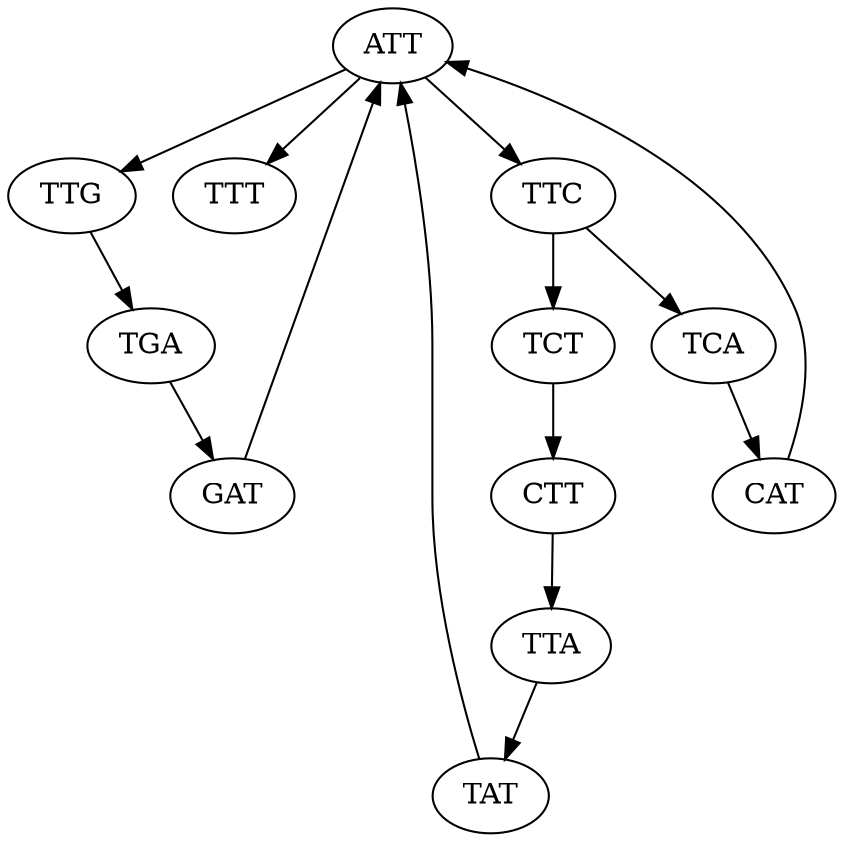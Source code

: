 digraph graphfile {
ATT -> TTG;
ATT -> TTT;
TTA -> TAT;
TTG -> TGA;
CTT -> TTA;
GAT -> ATT;
TCT -> CTT;
CAT -> ATT;
TTC -> TCT;
TAT -> ATT;
TTC -> TCA;
ATT -> TTC;
TCA -> CAT;
TGA -> GAT;
}
